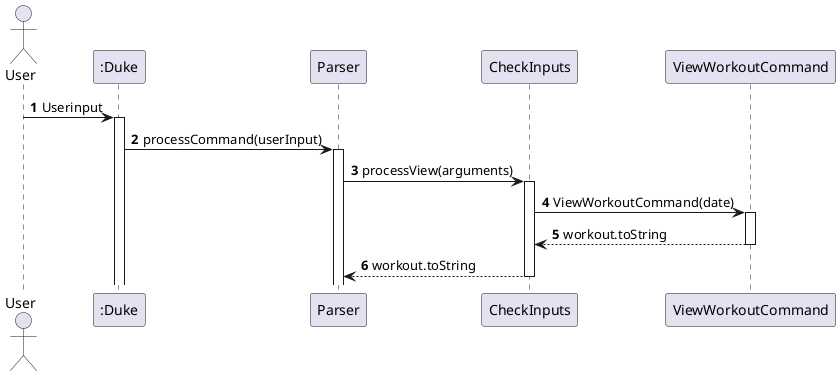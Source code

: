 @startuml
'https://plantuml.com/sequence-diagram

autonumber
actor User
participant ":Duke" as Duke

User -> Duke: Userinput
activate Duke
Duke -> Parser : processCommand(userInput)
activate Parser
Parser-> CheckInputs: processView(arguments)
activate CheckInputs
CheckInputs->ViewWorkoutCommand : ViewWorkoutCommand(date)
activate ViewWorkoutCommand
return workout.toString
return workout.toString
@enduml